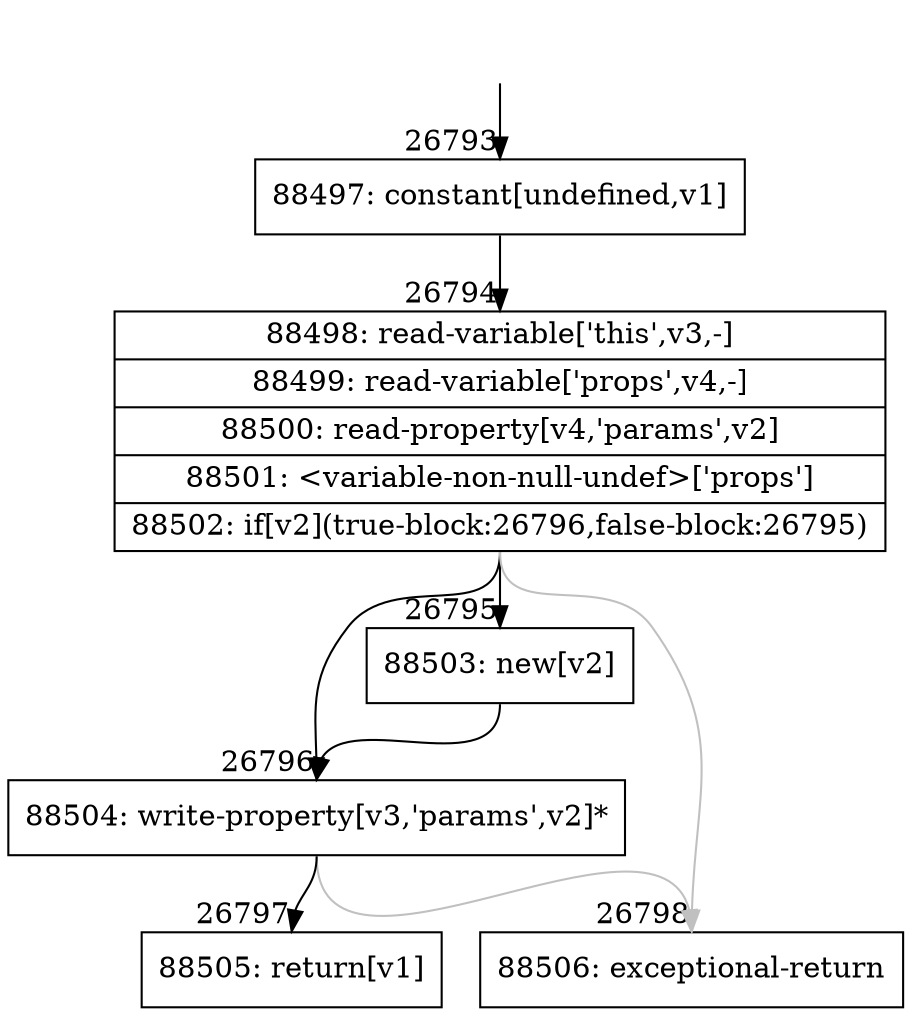 digraph {
rankdir="TD"
BB_entry2349[shape=none,label=""];
BB_entry2349 -> BB26793 [tailport=s, headport=n, headlabel="    26793"]
BB26793 [shape=record label="{88497: constant[undefined,v1]}" ] 
BB26793 -> BB26794 [tailport=s, headport=n, headlabel="      26794"]
BB26794 [shape=record label="{88498: read-variable['this',v3,-]|88499: read-variable['props',v4,-]|88500: read-property[v4,'params',v2]|88501: \<variable-non-null-undef\>['props']|88502: if[v2](true-block:26796,false-block:26795)}" ] 
BB26794 -> BB26796 [tailport=s, headport=n, headlabel="      26796"]
BB26794 -> BB26795 [tailport=s, headport=n, headlabel="      26795"]
BB26794 -> BB26798 [tailport=s, headport=n, color=gray, headlabel="      26798"]
BB26795 [shape=record label="{88503: new[v2]}" ] 
BB26795 -> BB26796 [tailport=s, headport=n]
BB26796 [shape=record label="{88504: write-property[v3,'params',v2]*}" ] 
BB26796 -> BB26797 [tailport=s, headport=n, headlabel="      26797"]
BB26796 -> BB26798 [tailport=s, headport=n, color=gray]
BB26797 [shape=record label="{88505: return[v1]}" ] 
BB26798 [shape=record label="{88506: exceptional-return}" ] 
//#$~ 48449
}
